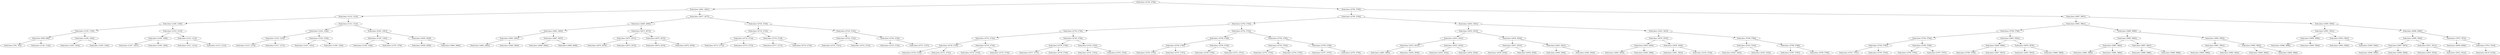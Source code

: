 digraph G{
182251710 [label="Node{data=[2728, 2728]}"]
182251710 -> 755656245
755656245 [label="Node{data=[2661, 2661]}"]
755656245 -> 2040762873
2040762873 [label="Node{data=[1214, 1214]}"]
2040762873 -> 396455500
396455500 [label="Node{data=[1206, 1206]}"]
396455500 -> 2048206086
2048206086 [label="Node{data=[1195, 1195]}"]
2048206086 -> 72409023
72409023 [label="Node{data=[808, 808]}"]
72409023 -> 1637460629
1637460629 [label="Node{data=[783, 783]}"]
72409023 -> 2111204324
2111204324 [label="Node{data=[1142, 1142]}"]
2048206086 -> 775441485
775441485 [label="Node{data=[1204, 1204]}"]
775441485 -> 739758866
739758866 [label="Node{data=[1203, 1203]}"]
775441485 -> 16128263
16128263 [label="Node{data=[1205, 1205]}"]
396455500 -> 1320278966
1320278966 [label="Node{data=[1210, 1210]}"]
1320278966 -> 579320841
579320841 [label="Node{data=[1208, 1208]}"]
579320841 -> 815424520
815424520 [label="Node{data=[1207, 1207]}"]
579320841 -> 1342781
1342781 [label="Node{data=[1209, 1209]}"]
1320278966 -> 1077439202
1077439202 [label="Node{data=[1212, 1212]}"]
1077439202 -> 1606476056
1606476056 [label="Node{data=[1211, 1211]}"]
1077439202 -> 1016689868
1016689868 [label="Node{data=[1213, 1213]}"]
2040762873 -> 524749815
524749815 [label="Node{data=[1313, 1313]}"]
524749815 -> 472583559
472583559 [label="Node{data=[1224, 1224]}"]
472583559 -> 1153169211
1153169211 [label="Node{data=[1216, 1216]}"]
1153169211 -> 871613556
871613556 [label="Node{data=[1215, 1215]}"]
1153169211 -> 340556110
340556110 [label="Node{data=[1217, 1217]}"]
472583559 -> 1355745653
1355745653 [label="Node{data=[1254, 1254]}"]
1355745653 -> 1272331896
1272331896 [label="Node{data=[1251, 1251]}"]
1355745653 -> 1714131730
1714131730 [label="Node{data=[1304, 1304]}"]
524749815 -> 299499664
299499664 [label="Node{data=[2361, 2361]}"]
299499664 -> 972437375
972437375 [label="Node{data=[1345, 1345]}"]
972437375 -> 1135209415
1135209415 [label="Node{data=[1338, 1338]}"]
972437375 -> 2040550307
2040550307 [label="Node{data=[1379, 1379]}"]
299499664 -> 943657607
943657607 [label="Node{data=[2659, 2659]}"]
943657607 -> 821724976
821724976 [label="Node{data=[2658, 2658]}"]
943657607 -> 1006740795
1006740795 [label="Node{data=[2660, 2660]}"]
755656245 -> 1204278355
1204278355 [label="Node{data=[2677, 2677]}"]
1204278355 -> 120343814
120343814 [label="Node{data=[2669, 2669]}"]
120343814 -> 1661704660
1661704660 [label="Node{data=[2665, 2665]}"]
1661704660 -> 1376960755
1376960755 [label="Node{data=[2663, 2663]}"]
1376960755 -> 730784686
730784686 [label="Node{data=[2662, 2662]}"]
1376960755 -> 1311756196
1311756196 [label="Node{data=[2664, 2664]}"]
1661704660 -> 1909799564
1909799564 [label="Node{data=[2667, 2667]}"]
1909799564 -> 889485597
889485597 [label="Node{data=[2666, 2666]}"]
1909799564 -> 1766551424
1766551424 [label="Node{data=[2668, 2668]}"]
120343814 -> 1495916514
1495916514 [label="Node{data=[2673, 2673]}"]
1495916514 -> 32542481
32542481 [label="Node{data=[2671, 2671]}"]
32542481 -> 397066915
397066915 [label="Node{data=[2670, 2670]}"]
32542481 -> 632264889
632264889 [label="Node{data=[2672, 2672]}"]
1495916514 -> 846103841
846103841 [label="Node{data=[2675, 2675]}"]
846103841 -> 937626746
937626746 [label="Node{data=[2674, 2674]}"]
846103841 -> 1981640703
1981640703 [label="Node{data=[2676, 2676]}"]
1204278355 -> 791567317
791567317 [label="Node{data=[2720, 2720]}"]
791567317 -> 1764725916
1764725916 [label="Node{data=[2716, 2716]}"]
1764725916 -> 1182844191
1182844191 [label="Node{data=[2714, 2714]}"]
1182844191 -> 1535064231
1535064231 [label="Node{data=[2713, 2713]}"]
1182844191 -> 114434286
114434286 [label="Node{data=[2715, 2715]}"]
1764725916 -> 323801052
323801052 [label="Node{data=[2718, 2718]}"]
323801052 -> 1403275415
1403275415 [label="Node{data=[2717, 2717]}"]
323801052 -> 1899817028
1899817028 [label="Node{data=[2719, 2719]}"]
791567317 -> 1727951837
1727951837 [label="Node{data=[2724, 2724]}"]
1727951837 -> 322532081
322532081 [label="Node{data=[2722, 2722]}"]
322532081 -> 1646813425
1646813425 [label="Node{data=[2721, 2721]}"]
322532081 -> 1950403128
1950403128 [label="Node{data=[2723, 2723]}"]
1727951837 -> 1630875638
1630875638 [label="Node{data=[2726, 2726]}"]
1630875638 -> 960718811
960718811 [label="Node{data=[2725, 2725]}"]
1630875638 -> 416131050
416131050 [label="Node{data=[2727, 2727]}"]
182251710 -> 1781444545
1781444545 [label="Node{data=[5790, 5790]}"]
1781444545 -> 573339629
573339629 [label="Node{data=[2760, 2760]}"]
573339629 -> 7582156
7582156 [label="Node{data=[2744, 2744]}"]
7582156 -> 1970582751
1970582751 [label="Node{data=[2736, 2736]}"]
1970582751 -> 1782275351
1782275351 [label="Node{data=[2732, 2732]}"]
1782275351 -> 736742562
736742562 [label="Node{data=[2730, 2730]}"]
736742562 -> 915011010
915011010 [label="Node{data=[2729, 2729]}"]
736742562 -> 1712024960
1712024960 [label="Node{data=[2731, 2731]}"]
1782275351 -> 1458067379
1458067379 [label="Node{data=[2734, 2734]}"]
1458067379 -> 864095504
864095504 [label="Node{data=[2733, 2733]}"]
1458067379 -> 1256184135
1256184135 [label="Node{data=[2735, 2735]}"]
1970582751 -> 2005256945
2005256945 [label="Node{data=[2740, 2740]}"]
2005256945 -> 1673809533
1673809533 [label="Node{data=[2738, 2738]}"]
1673809533 -> 1486239384
1486239384 [label="Node{data=[2737, 2737]}"]
1673809533 -> 1823983916
1823983916 [label="Node{data=[2739, 2739]}"]
2005256945 -> 901534729
901534729 [label="Node{data=[2742, 2742]}"]
901534729 -> 1959416677
1959416677 [label="Node{data=[2741, 2741]}"]
901534729 -> 486640018
486640018 [label="Node{data=[2743, 2743]}"]
7582156 -> 1328401847
1328401847 [label="Node{data=[2752, 2752]}"]
1328401847 -> 409388103
409388103 [label="Node{data=[2748, 2748]}"]
409388103 -> 1041362261
1041362261 [label="Node{data=[2746, 2746]}"]
1041362261 -> 802012700
802012700 [label="Node{data=[2745, 2745]}"]
1041362261 -> 246193703
246193703 [label="Node{data=[2747, 2747]}"]
409388103 -> 549861193
549861193 [label="Node{data=[2750, 2750]}"]
549861193 -> 286006593
286006593 [label="Node{data=[2749, 2749]}"]
549861193 -> 1408465954
1408465954 [label="Node{data=[2751, 2751]}"]
1328401847 -> 960798173
960798173 [label="Node{data=[2756, 2756]}"]
960798173 -> 682203587
682203587 [label="Node{data=[2754, 2754]}"]
682203587 -> 1497268098
1497268098 [label="Node{data=[2753, 2753]}"]
682203587 -> 291773163
291773163 [label="Node{data=[2755, 2755]}"]
960798173 -> 215209839
215209839 [label="Node{data=[2758, 2758]}"]
215209839 -> 1750081719
1750081719 [label="Node{data=[2757, 2757]}"]
215209839 -> 1119387728
1119387728 [label="Node{data=[2759, 2759]}"]
573339629 -> 1941600686
1941600686 [label="Node{data=[2943, 2943]}"]
1941600686 -> 1640013849
1640013849 [label="Node{data=[2935, 2935]}"]
1640013849 -> 142373134
142373134 [label="Node{data=[2931, 2931]}"]
142373134 -> 239127121
239127121 [label="Node{data=[2915, 2915]}"]
239127121 -> 773301566
773301566 [label="Node{data=[2883, 2883]}"]
239127121 -> 1244862605
1244862605 [label="Node{data=[2930, 2930]}"]
142373134 -> 556590276
556590276 [label="Node{data=[2933, 2933]}"]
556590276 -> 699834610
699834610 [label="Node{data=[2932, 2932]}"]
556590276 -> 983289519
983289519 [label="Node{data=[2934, 2934]}"]
1640013849 -> 1757302273
1757302273 [label="Node{data=[2939, 2939]}"]
1757302273 -> 779263254
779263254 [label="Node{data=[2937, 2937]}"]
779263254 -> 845093146
845093146 [label="Node{data=[2936, 2936]}"]
779263254 -> 1448433480
1448433480 [label="Node{data=[2938, 2938]}"]
1757302273 -> 1283577285
1283577285 [label="Node{data=[2941, 2941]}"]
1283577285 -> 1990290286
1990290286 [label="Node{data=[2940, 2940]}"]
1283577285 -> 1014770537
1014770537 [label="Node{data=[2942, 2942]}"]
1941600686 -> 1081066681
1081066681 [label="Node{data=[3423, 3423]}"]
1081066681 -> 33693324
33693324 [label="Node{data=[2976, 2976]}"]
33693324 -> 2131099577
2131099577 [label="Node{data=[2945, 2945]}"]
2131099577 -> 578790483
578790483 [label="Node{data=[2944, 2944]}"]
2131099577 -> 470546089
470546089 [label="Node{data=[2946, 2946]}"]
33693324 -> 250572250
250572250 [label="Node{data=[3030, 3030]}"]
250572250 -> 1590145929
1590145929 [label="Node{data=[3001, 3001]}"]
250572250 -> 29743422
29743422 [label="Node{data=[3318, 3318]}"]
1081066681 -> 1119410449
1119410449 [label="Node{data=[5786, 5786]}"]
1119410449 -> 936181025
936181025 [label="Node{data=[5333, 5333]}"]
936181025 -> 1425300394
1425300394 [label="Node{data=[3425, 3425]}"]
936181025 -> 2077717539
2077717539 [label="Node{data=[5352, 5352]}"]
1119410449 -> 2141411865
2141411865 [label="Node{data=[5788, 5788]}"]
2141411865 -> 802587961
802587961 [label="Node{data=[5787, 5787]}"]
2141411865 -> 1493803618
1493803618 [label="Node{data=[5789, 5789]}"]
1781444545 -> 431989516
431989516 [label="Node{data=[5897, 5897]}"]
431989516 -> 2091467184
2091467184 [label="Node{data=[5881, 5881]}"]
2091467184 -> 1741552721
1741552721 [label="Node{data=[5798, 5798]}"]
1741552721 -> 1933789304
1933789304 [label="Node{data=[5794, 5794]}"]
1933789304 -> 385884895
385884895 [label="Node{data=[5792, 5792]}"]
385884895 -> 563238222
563238222 [label="Node{data=[5791, 5791]}"]
385884895 -> 691346009
691346009 [label="Node{data=[5793, 5793]}"]
1933789304 -> 1079809935
1079809935 [label="Node{data=[5796, 5796]}"]
1079809935 -> 1457279873
1457279873 [label="Node{data=[5795, 5795]}"]
1079809935 -> 1708610609
1708610609 [label="Node{data=[5797, 5797]}"]
1741552721 -> 1689353472
1689353472 [label="Node{data=[5843, 5843]}"]
1689353472 -> 1089830646
1089830646 [label="Node{data=[5800, 5800]}"]
1089830646 -> 1954643250
1954643250 [label="Node{data=[5799, 5799]}"]
1089830646 -> 732481871
732481871 [label="Node{data=[5827, 5827]}"]
1689353472 -> 1142880327
1142880327 [label="Node{data=[5879, 5879]}"]
1142880327 -> 796343548
796343548 [label="Node{data=[5853, 5853]}"]
1142880327 -> 1356905677
1356905677 [label="Node{data=[5880, 5880]}"]
2091467184 -> 1039136047
1039136047 [label="Node{data=[5889, 5889]}"]
1039136047 -> 243330581
243330581 [label="Node{data=[5885, 5885]}"]
243330581 -> 411481061
411481061 [label="Node{data=[5883, 5883]}"]
411481061 -> 1297441516
1297441516 [label="Node{data=[5882, 5882]}"]
411481061 -> 257011940
257011940 [label="Node{data=[5884, 5884]}"]
243330581 -> 103290717
103290717 [label="Node{data=[5887, 5887]}"]
103290717 -> 723293670
723293670 [label="Node{data=[5886, 5886]}"]
103290717 -> 1295569003
1295569003 [label="Node{data=[5888, 5888]}"]
1039136047 -> 1340907448
1340907448 [label="Node{data=[5893, 5893]}"]
1340907448 -> 154729447
154729447 [label="Node{data=[5891, 5891]}"]
154729447 -> 1178922115
1178922115 [label="Node{data=[5890, 5890]}"]
154729447 -> 1299498920
1299498920 [label="Node{data=[5892, 5892]}"]
1340907448 -> 1716420833
1716420833 [label="Node{data=[5895, 5895]}"]
1716420833 -> 677881868
677881868 [label="Node{data=[5894, 5894]}"]
1716420833 -> 1235642743
1235642743 [label="Node{data=[5896, 5896]}"]
431989516 -> 570732140
570732140 [label="Node{data=[5905, 5905]}"]
570732140 -> 811563845
811563845 [label="Node{data=[5901, 5901]}"]
811563845 -> 636322442
636322442 [label="Node{data=[5899, 5899]}"]
636322442 -> 1601878673
1601878673 [label="Node{data=[5898, 5898]}"]
636322442 -> 1485441244
1485441244 [label="Node{data=[5900, 5900]}"]
811563845 -> 323274203
323274203 [label="Node{data=[5903, 5903]}"]
323274203 -> 1526004971
1526004971 [label="Node{data=[5902, 5902]}"]
323274203 -> 1355840278
1355840278 [label="Node{data=[5904, 5904]}"]
570732140 -> 1486116152
1486116152 [label="Node{data=[6086, 6086]}"]
1486116152 -> 1833646572
1833646572 [label="Node{data=[5909, 5909]}"]
1833646572 -> 270893834
270893834 [label="Node{data=[5907, 5907]}"]
270893834 -> 1140736723
1140736723 [label="Node{data=[5906, 5906]}"]
270893834 -> 968487425
968487425 [label="Node{data=[5908, 5908]}"]
1833646572 -> 218708099
218708099 [label="Node{data=[5911, 5911]}"]
218708099 -> 822659067
822659067 [label="Node{data=[5910, 5910]}"]
218708099 -> 13755347
13755347 [label="Node{data=[5912, 5912]}"]
1486116152 -> 1989025842
1989025842 [label="Node{data=[7875, 7875]}"]
1989025842 -> 847762240
847762240 [label="Node{data=[6099, 6099]}"]
1989025842 -> 1162345972
1162345972 [label="Node{data=[7914, 7914]}"]
1162345972 -> 1250382324
1250382324 [label="Node{data=[8118, 8118]}"]
}